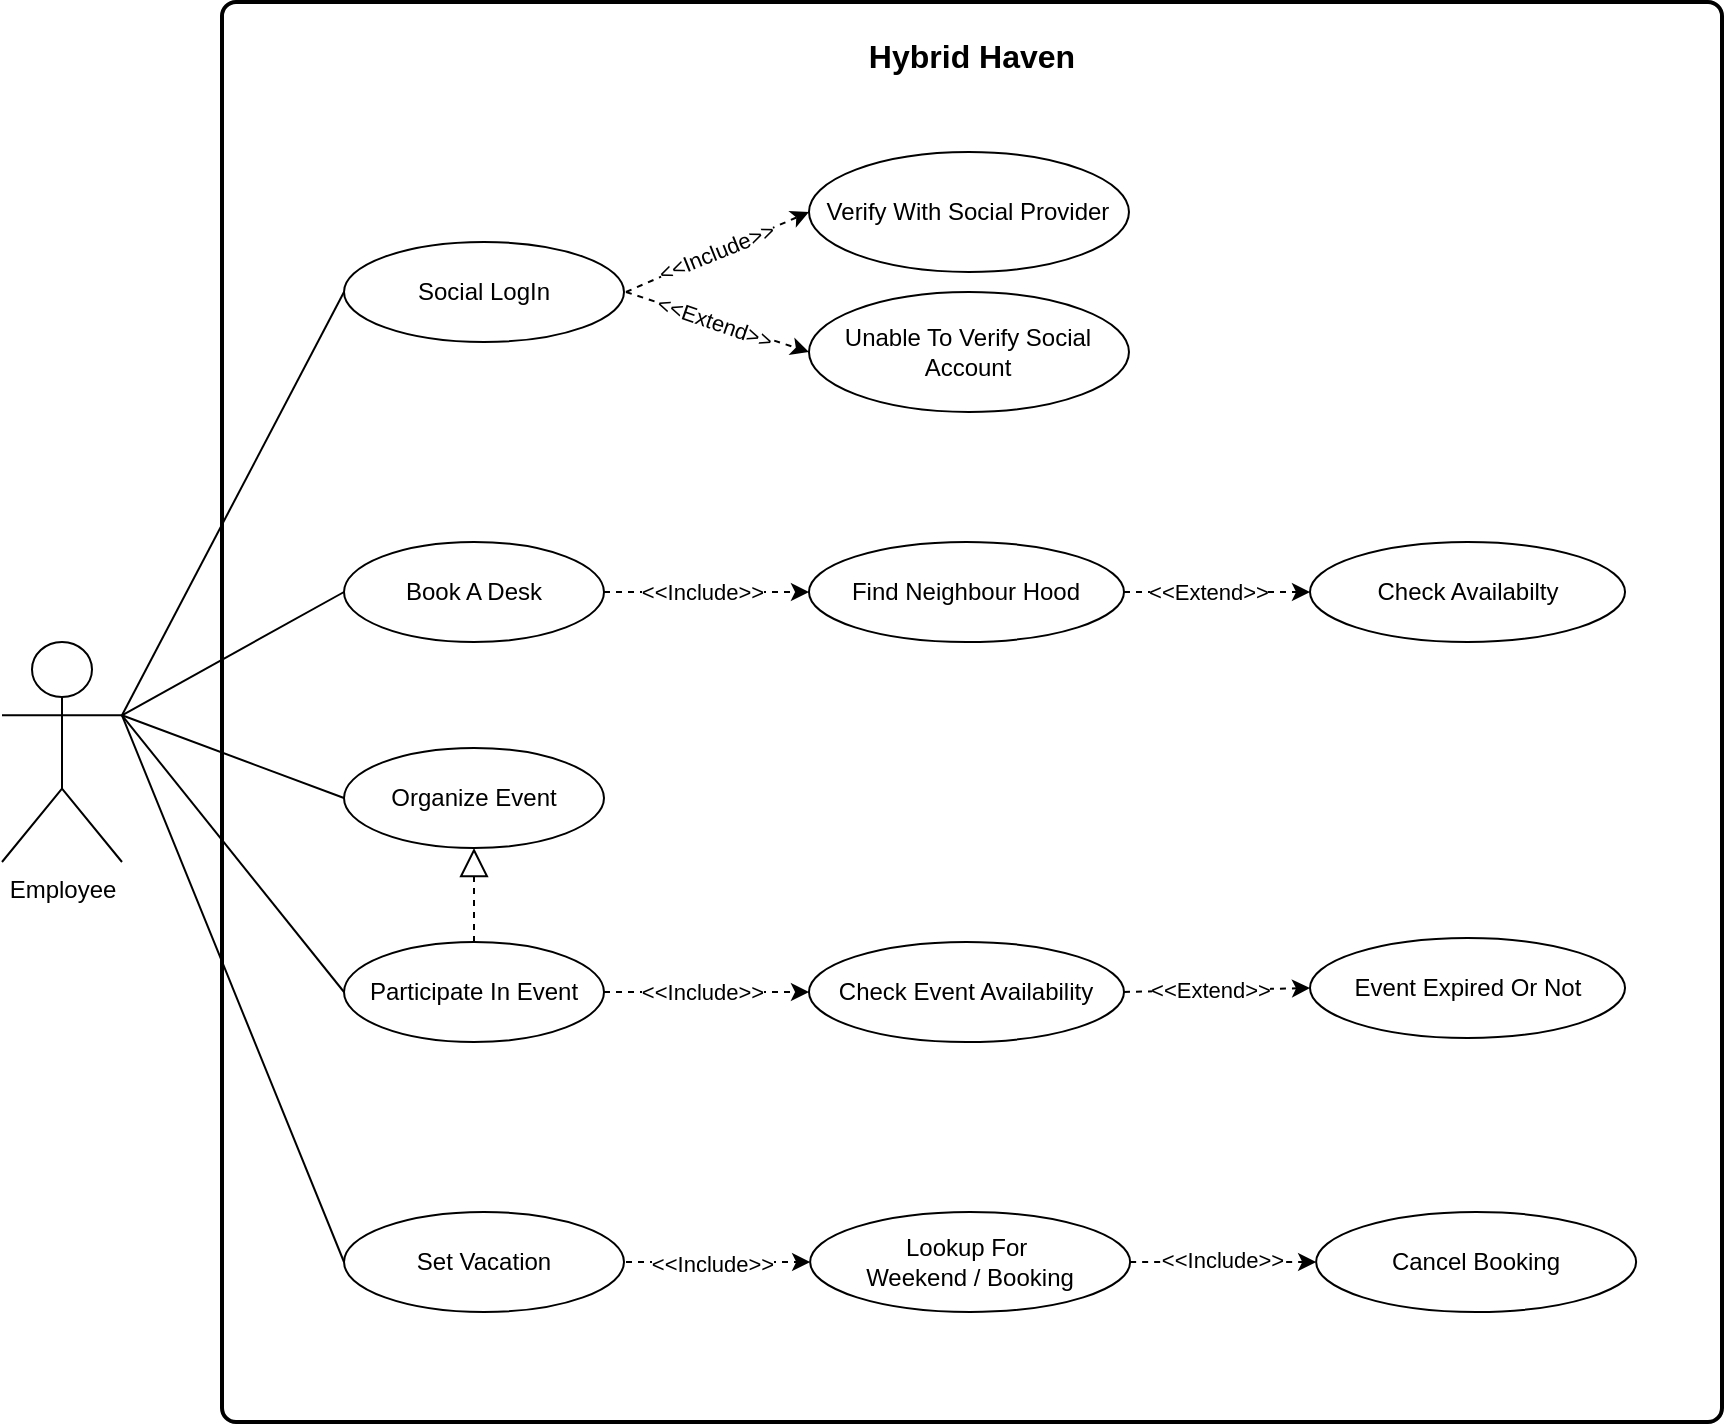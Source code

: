 <mxfile>
    <diagram name="Page-1" id="7-7hPz_wN_cqvQ6TGRM2">
        <mxGraphModel dx="1002" dy="563" grid="1" gridSize="10" guides="1" tooltips="1" connect="1" arrows="1" fold="1" page="1" pageScale="1" pageWidth="827" pageHeight="1169" math="0" shadow="0">
            <root>
                <mxCell id="0"/>
                <mxCell id="1" parent="0"/>
                <mxCell id="Dcc-kKfdeNaQNgZKtsUt-16" value="" style="rounded=1;whiteSpace=wrap;html=1;absoluteArcSize=1;arcSize=14;strokeWidth=2;movable=0;resizable=0;rotatable=0;deletable=0;editable=0;locked=1;connectable=0;" parent="1" vertex="1">
                    <mxGeometry x="170" y="120" width="750" height="710" as="geometry"/>
                </mxCell>
                <mxCell id="Dcc-kKfdeNaQNgZKtsUt-2" value="Employee" style="shape=umlActor;verticalLabelPosition=bottom;verticalAlign=top;html=1;outlineConnect=0;movable=0;resizable=0;rotatable=0;deletable=0;editable=0;locked=1;connectable=0;" parent="1" vertex="1">
                    <mxGeometry x="60" y="440" width="60" height="110" as="geometry"/>
                </mxCell>
                <mxCell id="Dcc-kKfdeNaQNgZKtsUt-3" value="Hybrid Haven" style="text;strokeColor=none;align=center;fillColor=none;html=1;verticalAlign=middle;whiteSpace=wrap;rounded=0;fontSize=16;shadow=0;fontStyle=1;movable=0;resizable=0;rotatable=0;deletable=0;editable=0;locked=1;connectable=0;" parent="1" vertex="1">
                    <mxGeometry x="490" y="132" width="110" height="30" as="geometry"/>
                </mxCell>
                <mxCell id="Dcc-kKfdeNaQNgZKtsUt-4" value="Social LogIn" style="ellipse;whiteSpace=wrap;html=1;movable=0;resizable=0;rotatable=0;deletable=0;editable=0;locked=1;connectable=0;" parent="1" vertex="1">
                    <mxGeometry x="231" y="240" width="140" height="50" as="geometry"/>
                </mxCell>
                <mxCell id="Dcc-kKfdeNaQNgZKtsUt-10" value="" style="html=1;labelBackgroundColor=#ffffff;startArrow=none;startFill=0;startSize=6;endArrow=classic;endFill=1;endSize=6;jettySize=auto;orthogonalLoop=1;strokeWidth=1;dashed=1;fontSize=14;rounded=0;entryX=0;entryY=0.5;entryDx=0;entryDy=0;movable=0;resizable=0;rotatable=0;deletable=0;editable=0;locked=1;connectable=0;" parent="1" target="Dcc-kKfdeNaQNgZKtsUt-11" edge="1">
                    <mxGeometry width="60" height="60" relative="1" as="geometry">
                        <mxPoint x="372" y="265" as="sourcePoint"/>
                        <mxPoint x="432" y="205" as="targetPoint"/>
                    </mxGeometry>
                </mxCell>
                <mxCell id="Dcc-kKfdeNaQNgZKtsUt-18" value="&amp;lt;&amp;lt;Include&amp;gt;&amp;gt;" style="edgeLabel;html=1;align=center;verticalAlign=middle;resizable=0;points=[];rotation=338;movable=0;rotatable=0;deletable=0;editable=0;locked=1;connectable=0;" parent="Dcc-kKfdeNaQNgZKtsUt-10" vertex="1" connectable="0">
                    <mxGeometry x="0.054" y="1" relative="1" as="geometry">
                        <mxPoint x="-3" y="2" as="offset"/>
                    </mxGeometry>
                </mxCell>
                <mxCell id="Dcc-kKfdeNaQNgZKtsUt-11" value="Verify With Social Provider" style="ellipse;whiteSpace=wrap;html=1;movable=0;resizable=0;rotatable=0;deletable=0;editable=0;locked=1;connectable=0;" parent="1" vertex="1">
                    <mxGeometry x="463.49" y="195" width="160" height="60" as="geometry"/>
                </mxCell>
                <mxCell id="Dcc-kKfdeNaQNgZKtsUt-19" value="" style="html=1;labelBackgroundColor=#ffffff;startArrow=none;startFill=0;startSize=6;endArrow=classic;endFill=1;endSize=6;jettySize=auto;orthogonalLoop=1;strokeWidth=1;dashed=1;fontSize=14;rounded=0;entryX=0;entryY=0.5;entryDx=0;entryDy=0;movable=0;resizable=0;rotatable=0;deletable=0;editable=0;locked=1;connectable=0;" parent="1" target="Dcc-kKfdeNaQNgZKtsUt-21" edge="1">
                    <mxGeometry width="60" height="60" relative="1" as="geometry">
                        <mxPoint x="372" y="265" as="sourcePoint"/>
                        <mxPoint x="462" y="300" as="targetPoint"/>
                    </mxGeometry>
                </mxCell>
                <mxCell id="Dcc-kKfdeNaQNgZKtsUt-20" value="&amp;lt;&amp;lt;Extend&amp;gt;&amp;gt;" style="edgeLabel;html=1;align=center;verticalAlign=middle;resizable=0;points=[];rotation=19;movable=0;rotatable=0;deletable=0;editable=0;locked=1;connectable=0;" parent="Dcc-kKfdeNaQNgZKtsUt-19" vertex="1" connectable="0">
                    <mxGeometry x="0.054" y="1" relative="1" as="geometry">
                        <mxPoint x="-4" as="offset"/>
                    </mxGeometry>
                </mxCell>
                <mxCell id="Dcc-kKfdeNaQNgZKtsUt-21" value="Unable To Verify Social Account" style="ellipse;whiteSpace=wrap;html=1;movable=0;resizable=0;rotatable=0;deletable=0;editable=0;locked=1;connectable=0;" parent="1" vertex="1">
                    <mxGeometry x="463.49" y="265" width="160" height="60" as="geometry"/>
                </mxCell>
                <mxCell id="Dcc-kKfdeNaQNgZKtsUt-24" value="Book A Desk" style="ellipse;whiteSpace=wrap;html=1;movable=0;resizable=0;rotatable=0;deletable=0;editable=0;locked=1;connectable=0;" parent="1" vertex="1">
                    <mxGeometry x="231" y="390" width="130" height="50" as="geometry"/>
                </mxCell>
                <mxCell id="Dcc-kKfdeNaQNgZKtsUt-9" value="" style="endArrow=none;html=1;rounded=0;entryX=0;entryY=0.5;entryDx=0;entryDy=0;exitX=1;exitY=0.333;exitDx=0;exitDy=0;exitPerimeter=0;movable=0;resizable=0;rotatable=0;deletable=0;editable=0;locked=1;connectable=0;" parent="1" source="Dcc-kKfdeNaQNgZKtsUt-2" target="Dcc-kKfdeNaQNgZKtsUt-4" edge="1">
                    <mxGeometry width="50" height="50" relative="1" as="geometry">
                        <mxPoint x="400" y="460" as="sourcePoint"/>
                        <mxPoint x="450" y="410" as="targetPoint"/>
                    </mxGeometry>
                </mxCell>
                <mxCell id="Dcc-kKfdeNaQNgZKtsUt-27" value="" style="endArrow=none;html=1;rounded=0;entryX=0;entryY=0.5;entryDx=0;entryDy=0;exitX=1;exitY=0.333;exitDx=0;exitDy=0;exitPerimeter=0;movable=0;resizable=0;rotatable=0;deletable=0;editable=0;locked=1;connectable=0;" parent="1" source="Dcc-kKfdeNaQNgZKtsUt-2" target="Dcc-kKfdeNaQNgZKtsUt-24" edge="1">
                    <mxGeometry width="50" height="50" relative="1" as="geometry">
                        <mxPoint x="120" y="478" as="sourcePoint"/>
                        <mxPoint x="280" y="433" as="targetPoint"/>
                    </mxGeometry>
                </mxCell>
                <mxCell id="Dcc-kKfdeNaQNgZKtsUt-29" value="Find Neighbour Hood" style="ellipse;whiteSpace=wrap;html=1;movable=0;resizable=0;rotatable=0;deletable=0;editable=0;locked=1;connectable=0;" parent="1" vertex="1">
                    <mxGeometry x="463.49" y="390" width="157.51" height="50" as="geometry"/>
                </mxCell>
                <mxCell id="Dcc-kKfdeNaQNgZKtsUt-30" value="" style="html=1;labelBackgroundColor=#ffffff;startArrow=none;startFill=0;startSize=6;endArrow=classic;endFill=1;endSize=6;jettySize=auto;orthogonalLoop=1;strokeWidth=1;dashed=1;fontSize=14;rounded=0;exitX=1;exitY=0.5;exitDx=0;exitDy=0;entryX=0;entryY=0.5;entryDx=0;entryDy=0;movable=0;resizable=0;rotatable=0;deletable=0;editable=0;locked=1;connectable=0;" parent="1" source="Dcc-kKfdeNaQNgZKtsUt-24" target="Dcc-kKfdeNaQNgZKtsUt-29" edge="1">
                    <mxGeometry width="60" height="60" relative="1" as="geometry">
                        <mxPoint x="382" y="343" as="sourcePoint"/>
                        <mxPoint x="472" y="378" as="targetPoint"/>
                    </mxGeometry>
                </mxCell>
                <mxCell id="Dcc-kKfdeNaQNgZKtsUt-32" value="&amp;lt;&amp;lt;Include&amp;gt;&amp;gt;" style="edgeLabel;html=1;align=center;verticalAlign=middle;resizable=0;points=[];rotation=0;movable=0;rotatable=0;deletable=0;editable=0;locked=1;connectable=0;" parent="1" vertex="1" connectable="0">
                    <mxGeometry x="409.497" y="414.996" as="geometry"/>
                </mxCell>
                <mxCell id="Dcc-kKfdeNaQNgZKtsUt-33" value="Check Availabilty" style="ellipse;whiteSpace=wrap;html=1;movable=0;resizable=0;rotatable=0;deletable=0;editable=0;locked=1;connectable=0;" parent="1" vertex="1">
                    <mxGeometry x="714" y="390" width="157.51" height="50" as="geometry"/>
                </mxCell>
                <mxCell id="Dcc-kKfdeNaQNgZKtsUt-34" value="" style="html=1;labelBackgroundColor=#ffffff;startArrow=none;startFill=0;startSize=6;endArrow=classic;endFill=1;endSize=6;jettySize=auto;orthogonalLoop=1;strokeWidth=1;dashed=1;fontSize=14;rounded=0;exitX=1;exitY=0.5;exitDx=0;exitDy=0;entryX=0;entryY=0.5;entryDx=0;entryDy=0;movable=0;resizable=0;rotatable=0;deletable=0;editable=0;locked=1;connectable=0;" parent="1" source="Dcc-kKfdeNaQNgZKtsUt-29" target="Dcc-kKfdeNaQNgZKtsUt-33" edge="1">
                    <mxGeometry width="60" height="60" relative="1" as="geometry">
                        <mxPoint x="363.49" y="474" as="sourcePoint"/>
                        <mxPoint x="474.49" y="437" as="targetPoint"/>
                    </mxGeometry>
                </mxCell>
                <mxCell id="_VF1hWQ4oc1ye9RgmtgQ-9" value="Organize Event" style="ellipse;whiteSpace=wrap;html=1;movable=0;resizable=0;rotatable=0;deletable=0;editable=0;locked=1;connectable=0;" parent="1" vertex="1">
                    <mxGeometry x="231" y="493" width="130" height="50" as="geometry"/>
                </mxCell>
                <mxCell id="_VF1hWQ4oc1ye9RgmtgQ-18" value="&amp;lt;&amp;lt;Extend&amp;gt;&amp;gt;" style="edgeLabel;html=1;align=center;verticalAlign=middle;resizable=0;points=[];rotation=0;movable=0;rotatable=0;deletable=0;editable=0;locked=1;connectable=0;" parent="1" vertex="1" connectable="0">
                    <mxGeometry x="663.002" y="415" as="geometry"/>
                </mxCell>
                <mxCell id="_VF1hWQ4oc1ye9RgmtgQ-20" value="" style="endArrow=none;html=1;rounded=0;entryX=0;entryY=0.5;entryDx=0;entryDy=0;exitX=1;exitY=0.333;exitDx=0;exitDy=0;exitPerimeter=0;movable=0;resizable=0;rotatable=0;deletable=0;editable=0;locked=1;connectable=0;" parent="1" source="Dcc-kKfdeNaQNgZKtsUt-2" target="_VF1hWQ4oc1ye9RgmtgQ-9" edge="1">
                    <mxGeometry width="50" height="50" relative="1" as="geometry">
                        <mxPoint x="130" y="487" as="sourcePoint"/>
                        <mxPoint x="241" y="425" as="targetPoint"/>
                    </mxGeometry>
                </mxCell>
                <mxCell id="_VF1hWQ4oc1ye9RgmtgQ-21" value="Participate In Event" style="ellipse;whiteSpace=wrap;html=1;movable=0;resizable=0;rotatable=0;deletable=0;editable=0;locked=1;connectable=0;" parent="1" vertex="1">
                    <mxGeometry x="231" y="590" width="130" height="50" as="geometry"/>
                </mxCell>
                <mxCell id="_VF1hWQ4oc1ye9RgmtgQ-22" value="" style="endArrow=none;html=1;rounded=0;entryX=0;entryY=0.5;entryDx=0;entryDy=0;exitX=1;exitY=0.333;exitDx=0;exitDy=0;exitPerimeter=0;movable=0;resizable=0;rotatable=0;deletable=0;editable=0;locked=1;connectable=0;" parent="1" source="Dcc-kKfdeNaQNgZKtsUt-2" target="_VF1hWQ4oc1ye9RgmtgQ-21" edge="1">
                    <mxGeometry width="50" height="50" relative="1" as="geometry">
                        <mxPoint x="130" y="487" as="sourcePoint"/>
                        <mxPoint x="241" y="528" as="targetPoint"/>
                    </mxGeometry>
                </mxCell>
                <mxCell id="_VF1hWQ4oc1ye9RgmtgQ-23" value="Event Expired Or Not" style="ellipse;whiteSpace=wrap;html=1;movable=0;resizable=0;rotatable=0;deletable=0;editable=0;locked=1;connectable=0;" parent="1" vertex="1">
                    <mxGeometry x="714" y="588" width="157.51" height="50" as="geometry"/>
                </mxCell>
                <mxCell id="_VF1hWQ4oc1ye9RgmtgQ-24" value="" style="html=1;labelBackgroundColor=#ffffff;startArrow=none;startFill=0;startSize=6;endArrow=classic;endFill=1;endSize=6;jettySize=auto;orthogonalLoop=1;strokeWidth=1;dashed=1;fontSize=14;rounded=0;exitX=1;exitY=0.5;exitDx=0;exitDy=0;entryX=0;entryY=0.5;entryDx=0;entryDy=0;movable=0;resizable=0;rotatable=0;deletable=0;editable=0;locked=1;connectable=0;" parent="1" source="_VF1hWQ4oc1ye9RgmtgQ-21" target="_VF1hWQ4oc1ye9RgmtgQ-28" edge="1">
                    <mxGeometry width="60" height="60" relative="1" as="geometry">
                        <mxPoint x="361" y="617" as="sourcePoint"/>
                        <mxPoint x="390" y="690" as="targetPoint"/>
                    </mxGeometry>
                </mxCell>
                <mxCell id="_VF1hWQ4oc1ye9RgmtgQ-27" value="" style="endArrow=block;dashed=1;endFill=0;endSize=12;html=1;rounded=0;entryX=0.5;entryY=1;entryDx=0;entryDy=0;movable=0;resizable=0;rotatable=0;deletable=0;editable=0;locked=1;connectable=0;" parent="1" target="_VF1hWQ4oc1ye9RgmtgQ-9" edge="1">
                    <mxGeometry width="160" relative="1" as="geometry">
                        <mxPoint x="296" y="590" as="sourcePoint"/>
                        <mxPoint x="600" y="490" as="targetPoint"/>
                    </mxGeometry>
                </mxCell>
                <mxCell id="_VF1hWQ4oc1ye9RgmtgQ-28" value="Check Event Availability" style="ellipse;whiteSpace=wrap;html=1;movable=0;resizable=0;rotatable=0;deletable=0;editable=0;locked=1;connectable=0;" parent="1" vertex="1">
                    <mxGeometry x="463.49" y="590" width="157.51" height="50" as="geometry"/>
                </mxCell>
                <mxCell id="_VF1hWQ4oc1ye9RgmtgQ-29" value="&amp;lt;&amp;lt;Include&amp;gt;&amp;gt;" style="edgeLabel;html=1;align=center;verticalAlign=middle;resizable=0;points=[];rotation=0;movable=0;rotatable=0;deletable=0;editable=0;locked=1;connectable=0;" parent="1" vertex="1" connectable="0">
                    <mxGeometry x="409.497" y="614.996" as="geometry"/>
                </mxCell>
                <mxCell id="_VF1hWQ4oc1ye9RgmtgQ-30" value="" style="html=1;labelBackgroundColor=#ffffff;startArrow=none;startFill=0;startSize=6;endArrow=classic;endFill=1;endSize=6;jettySize=auto;orthogonalLoop=1;strokeWidth=1;dashed=1;fontSize=14;rounded=0;exitX=1;exitY=0.5;exitDx=0;exitDy=0;entryX=0;entryY=0.5;entryDx=0;entryDy=0;movable=0;resizable=0;rotatable=0;deletable=0;editable=0;locked=1;connectable=0;" parent="1" source="_VF1hWQ4oc1ye9RgmtgQ-28" target="_VF1hWQ4oc1ye9RgmtgQ-23" edge="1">
                    <mxGeometry width="60" height="60" relative="1" as="geometry">
                        <mxPoint x="623.49" y="615" as="sourcePoint"/>
                        <mxPoint x="702.49" y="615" as="targetPoint"/>
                    </mxGeometry>
                </mxCell>
                <mxCell id="_VF1hWQ4oc1ye9RgmtgQ-31" value="&amp;lt;&amp;lt;Extend&amp;gt;&amp;gt;" style="edgeLabel;html=1;align=center;verticalAlign=middle;resizable=0;points=[];rotation=0;movable=0;rotatable=0;deletable=0;editable=0;locked=1;connectable=0;" parent="1" vertex="1" connectable="0">
                    <mxGeometry x="663.492" y="614" as="geometry"/>
                </mxCell>
                <mxCell id="_VF1hWQ4oc1ye9RgmtgQ-32" value="Set Vacation" style="ellipse;whiteSpace=wrap;html=1;movable=0;resizable=0;rotatable=0;deletable=0;editable=0;locked=1;connectable=0;" parent="1" vertex="1">
                    <mxGeometry x="231" y="725" width="140" height="50" as="geometry"/>
                </mxCell>
                <mxCell id="_VF1hWQ4oc1ye9RgmtgQ-33" value="" style="html=1;labelBackgroundColor=#ffffff;startArrow=none;startFill=0;startSize=6;endArrow=classic;endFill=1;endSize=6;jettySize=auto;orthogonalLoop=1;strokeWidth=1;dashed=1;fontSize=14;rounded=0;entryX=0;entryY=0.5;entryDx=0;entryDy=0;movable=0;resizable=0;rotatable=0;deletable=0;editable=0;locked=1;connectable=0;" parent="1" target="_VF1hWQ4oc1ye9RgmtgQ-35" edge="1">
                    <mxGeometry width="60" height="60" relative="1" as="geometry">
                        <mxPoint x="372" y="750" as="sourcePoint"/>
                        <mxPoint x="432" y="690" as="targetPoint"/>
                    </mxGeometry>
                </mxCell>
                <mxCell id="_VF1hWQ4oc1ye9RgmtgQ-34" value="&amp;lt;&amp;lt;Include&amp;gt;&amp;gt;" style="edgeLabel;html=1;align=center;verticalAlign=middle;resizable=0;points=[];rotation=0;movable=0;rotatable=0;deletable=0;editable=0;locked=1;connectable=0;" parent="_VF1hWQ4oc1ye9RgmtgQ-33" vertex="1" connectable="0">
                    <mxGeometry x="0.054" y="1" relative="1" as="geometry">
                        <mxPoint x="-6" y="2" as="offset"/>
                    </mxGeometry>
                </mxCell>
                <mxCell id="_VF1hWQ4oc1ye9RgmtgQ-35" value="Lookup For&amp;nbsp;&lt;div&gt;Weekend&lt;span style=&quot;background-color: initial;&quot;&gt;&amp;nbsp;/ Booking&lt;/span&gt;&lt;/div&gt;" style="ellipse;whiteSpace=wrap;html=1;movable=0;resizable=0;rotatable=0;deletable=0;editable=0;locked=1;connectable=0;" parent="1" vertex="1">
                    <mxGeometry x="464.07" y="725" width="160" height="50" as="geometry"/>
                </mxCell>
                <mxCell id="_VF1hWQ4oc1ye9RgmtgQ-39" value="" style="endArrow=none;html=1;rounded=0;entryX=0;entryY=0.5;entryDx=0;entryDy=0;exitX=1;exitY=0.333;exitDx=0;exitDy=0;exitPerimeter=0;movable=0;resizable=0;rotatable=0;deletable=0;editable=0;locked=1;connectable=0;" parent="1" source="Dcc-kKfdeNaQNgZKtsUt-2" target="_VF1hWQ4oc1ye9RgmtgQ-32" edge="1">
                    <mxGeometry width="50" height="50" relative="1" as="geometry">
                        <mxPoint x="130" y="487" as="sourcePoint"/>
                        <mxPoint x="241" y="625" as="targetPoint"/>
                    </mxGeometry>
                </mxCell>
                <mxCell id="_VF1hWQ4oc1ye9RgmtgQ-42" value="Cancel Booking" style="ellipse;whiteSpace=wrap;html=1;movable=0;resizable=0;rotatable=0;deletable=0;editable=0;locked=1;connectable=0;" parent="1" vertex="1">
                    <mxGeometry x="717.07" y="725" width="160" height="50" as="geometry"/>
                </mxCell>
                <mxCell id="_VF1hWQ4oc1ye9RgmtgQ-46" value="" style="html=1;labelBackgroundColor=#ffffff;startArrow=none;startFill=0;startSize=6;endArrow=classic;endFill=1;endSize=6;jettySize=auto;orthogonalLoop=1;strokeWidth=1;dashed=1;fontSize=14;rounded=0;entryX=0;entryY=0.5;entryDx=0;entryDy=0;exitX=1;exitY=0.5;exitDx=0;exitDy=0;movable=0;resizable=0;rotatable=0;deletable=0;editable=0;locked=1;connectable=0;" parent="1" source="_VF1hWQ4oc1ye9RgmtgQ-35" target="_VF1hWQ4oc1ye9RgmtgQ-42" edge="1">
                    <mxGeometry width="60" height="60" relative="1" as="geometry">
                        <mxPoint x="618.56" y="795" as="sourcePoint"/>
                        <mxPoint x="710.05" y="755" as="targetPoint"/>
                    </mxGeometry>
                </mxCell>
                <mxCell id="_VF1hWQ4oc1ye9RgmtgQ-47" value="&amp;lt;&amp;lt;Include&amp;gt;&amp;gt;" style="edgeLabel;html=1;align=center;verticalAlign=middle;resizable=0;points=[];rotation=0;movable=0;rotatable=0;deletable=0;editable=0;locked=1;connectable=0;" parent="_VF1hWQ4oc1ye9RgmtgQ-46" vertex="1" connectable="0">
                    <mxGeometry x="0.054" y="1" relative="1" as="geometry">
                        <mxPoint x="-3" as="offset"/>
                    </mxGeometry>
                </mxCell>
            </root>
        </mxGraphModel>
    </diagram>
</mxfile>